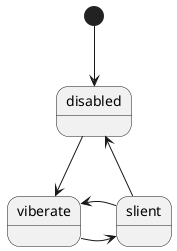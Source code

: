 @startuml

[*] --> disabled
disabled --> viberate
viberate -> slient
slient -> viberate
disabled <-- slient 

@enduml
